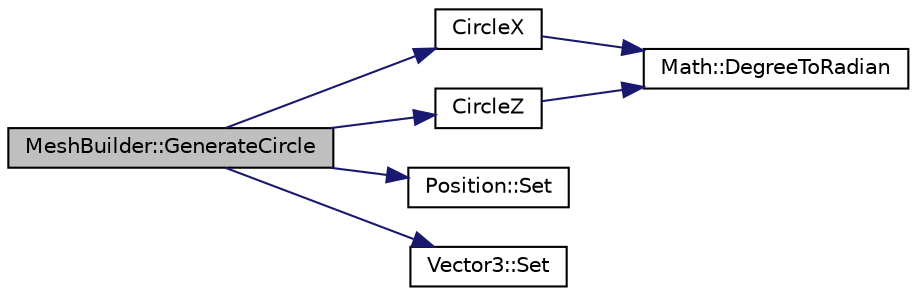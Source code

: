 digraph "MeshBuilder::GenerateCircle"
{
  bgcolor="transparent";
  edge [fontname="Helvetica",fontsize="10",labelfontname="Helvetica",labelfontsize="10"];
  node [fontname="Helvetica",fontsize="10",shape=record];
  rankdir="LR";
  Node1 [label="MeshBuilder::GenerateCircle",height=0.2,width=0.4,color="black", fillcolor="grey75", style="filled", fontcolor="black"];
  Node1 -> Node2 [color="midnightblue",fontsize="10",style="solid",fontname="Helvetica"];
  Node2 [label="CircleX",height=0.2,width=0.4,color="black",URL="$MeshBuilder_8cpp.html#a452206fa7621781c2b35fcd17b816239"];
  Node2 -> Node3 [color="midnightblue",fontsize="10",style="solid",fontname="Helvetica"];
  Node3 [label="Math::DegreeToRadian",height=0.2,width=0.4,color="black",URL="$namespaceMath.html#ac04b987cc6c574a059e68cb58f58c09a",tooltip="Converts from degrees to radians. "];
  Node1 -> Node4 [color="midnightblue",fontsize="10",style="solid",fontname="Helvetica"];
  Node4 [label="CircleZ",height=0.2,width=0.4,color="black",URL="$MeshBuilder_8cpp.html#aede6465b0e45fc027ae0e8ec50d68ffb"];
  Node4 -> Node3 [color="midnightblue",fontsize="10",style="solid",fontname="Helvetica"];
  Node1 -> Node5 [color="midnightblue",fontsize="10",style="solid",fontname="Helvetica"];
  Node5 [label="Position::Set",height=0.2,width=0.4,color="black",URL="$structPosition.html#a2919b2441baf7a2f799791d65a1cfc15"];
  Node1 -> Node6 [color="midnightblue",fontsize="10",style="solid",fontname="Helvetica"];
  Node6 [label="Vector3::Set",height=0.2,width=0.4,color="black",URL="$structVector3.html#a9c25d604bd52b162cfcb56302ef032bb",tooltip="Set the elements of this vector. "];
}
